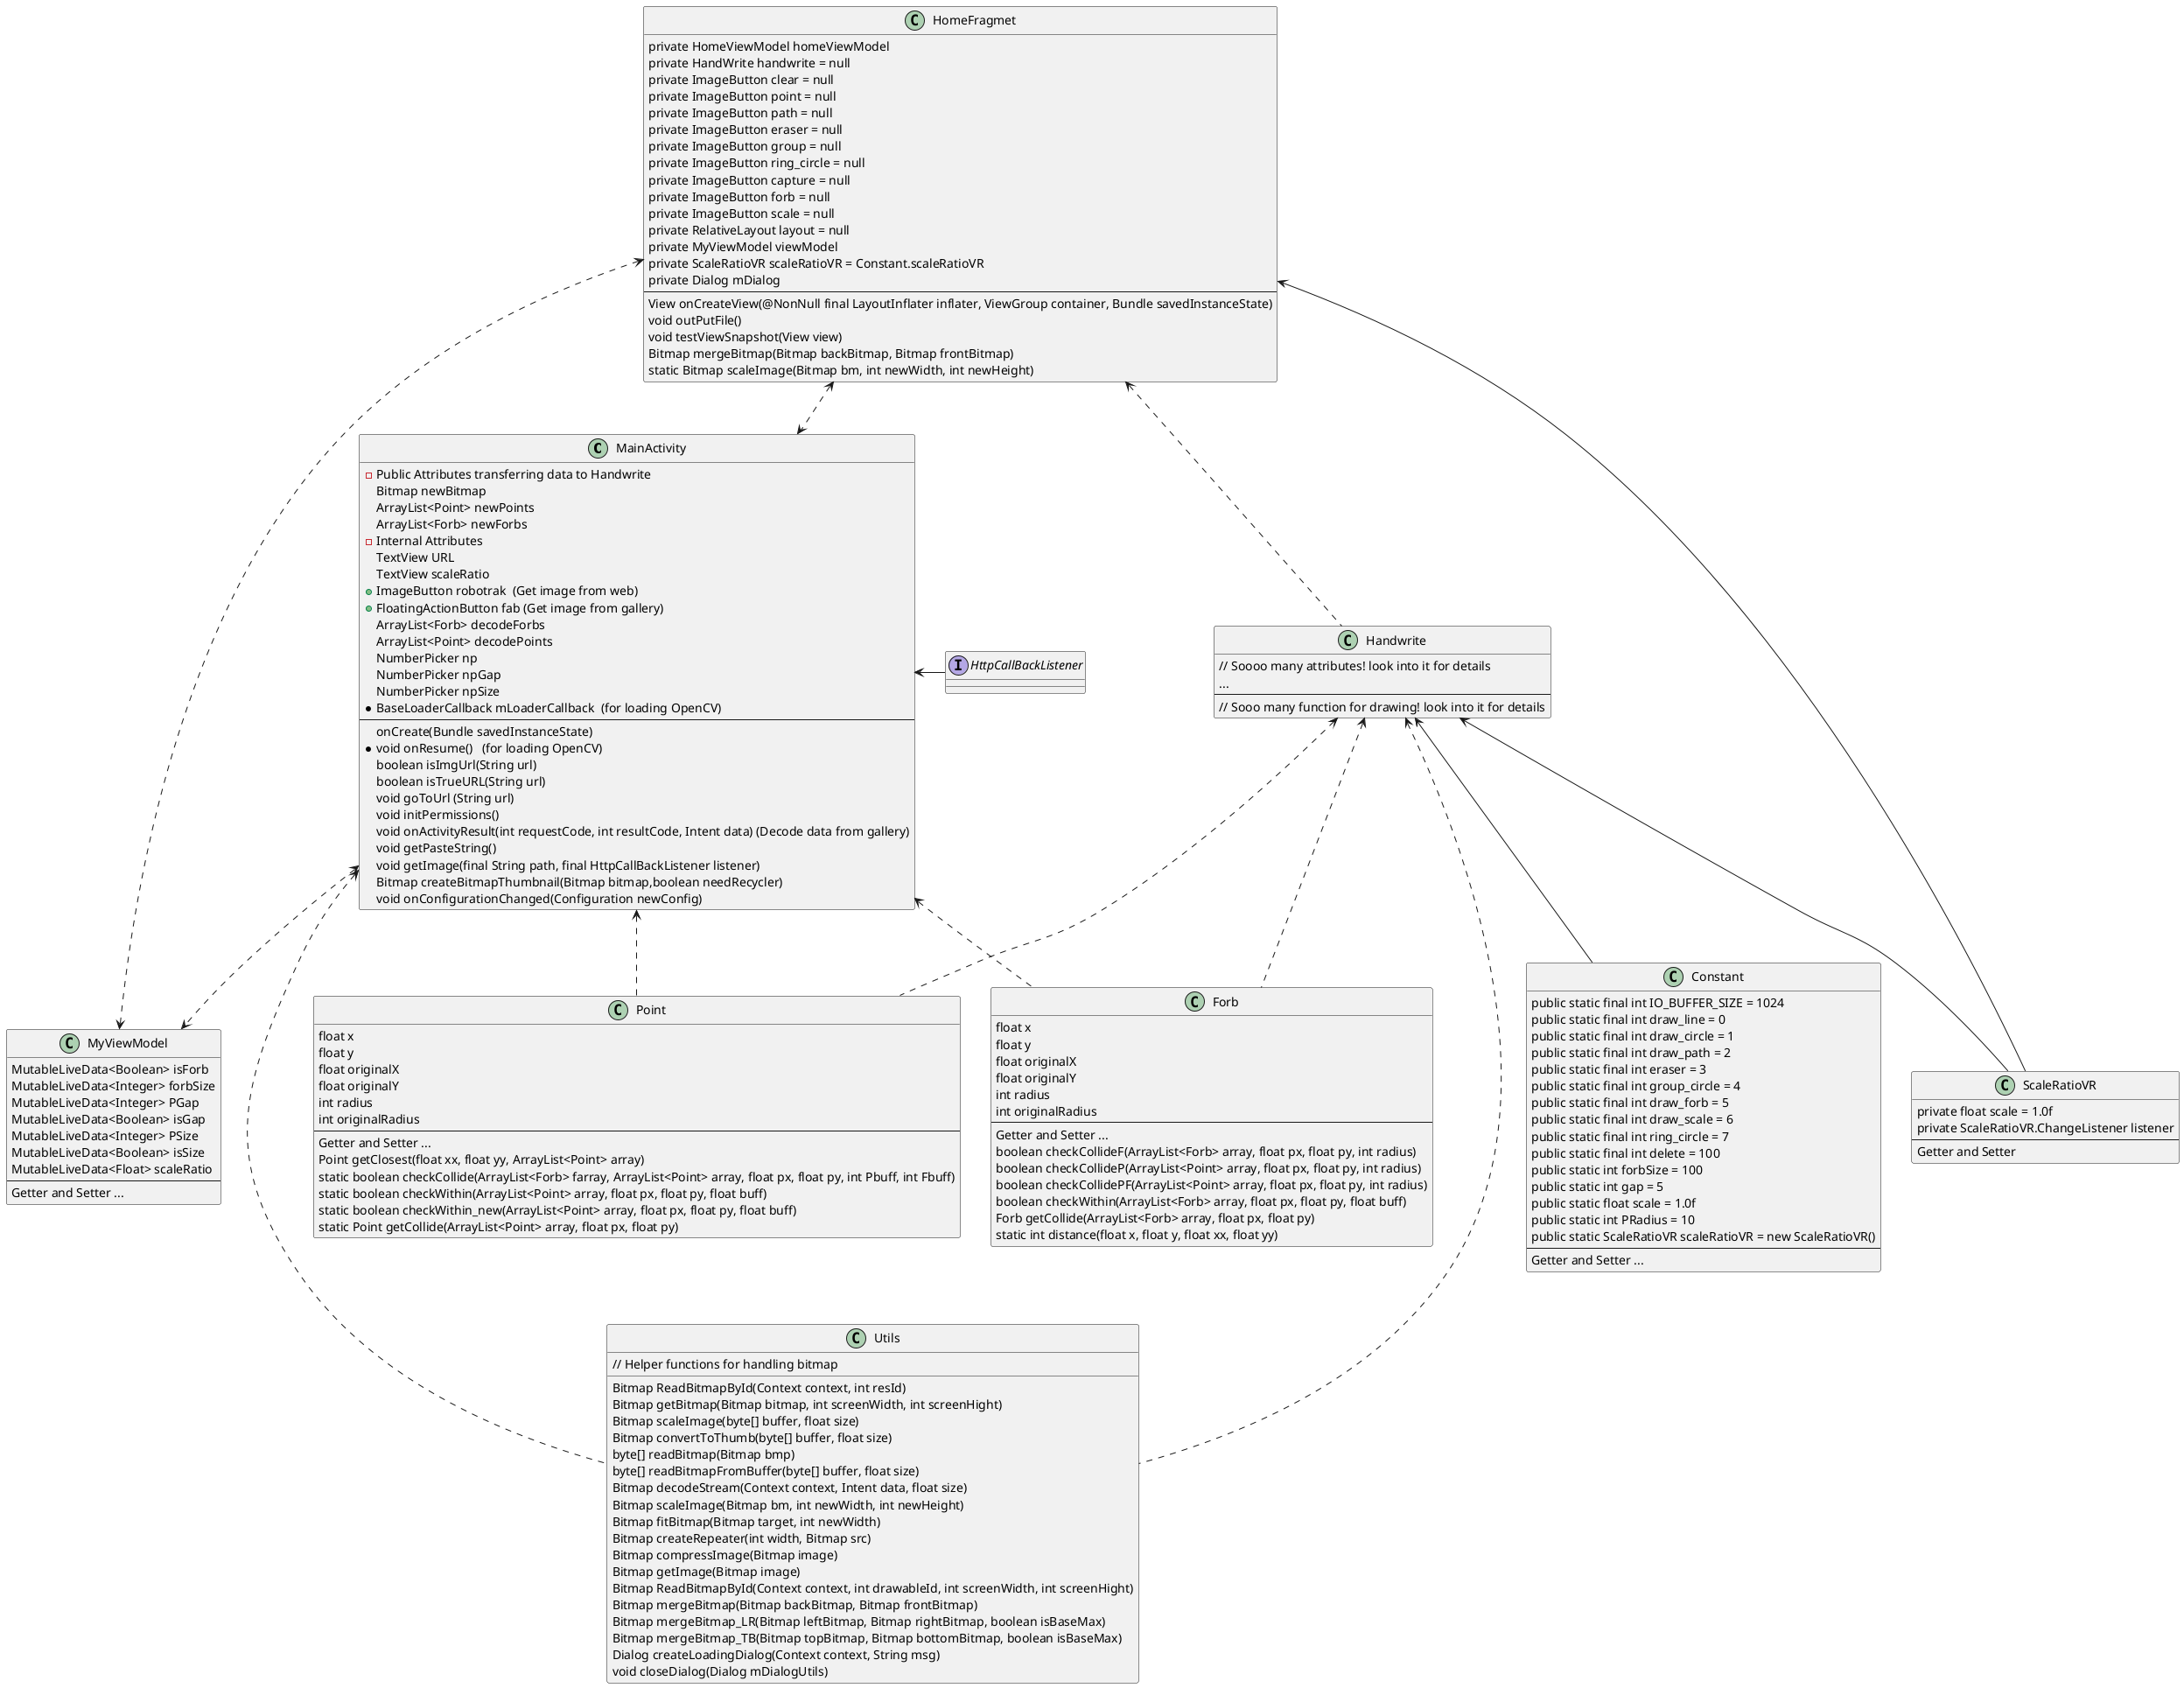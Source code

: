 @startuml
'https://plantuml.com/class-diagram

class MainActivity{
- Public Attributes transferring data to Handwrite
Bitmap newBitmap
ArrayList<Point> newPoints
ArrayList<Forb> newForbs
- Internal Attributes
TextView URL
TextView scaleRatio
+ ImageButton robotrak  (Get image from web)
+ FloatingActionButton fab (Get image from gallery)
ArrayList<Forb> decodeForbs
ArrayList<Point> decodePoints
NumberPicker np
NumberPicker npGap
NumberPicker npSize
*BaseLoaderCallback mLoaderCallback  (for loading OpenCV)
--
onCreate(Bundle savedInstanceState)
*void onResume()   (for loading OpenCV)
boolean isImgUrl(String url)
boolean isTrueURL(String url)
void goToUrl (String url)
void initPermissions()
void onActivityResult(int requestCode, int resultCode, Intent data) (Decode data from gallery)
void getPasteString()
void getImage(final String path, final HttpCallBackListener listener)
Bitmap createBitmapThumbnail(Bitmap bitmap,boolean needRecycler)
void onConfigurationChanged(Configuration newConfig)
}

class Forb{
float x
float y
float originalX
float originalY
int radius
int originalRadius
--
Getter and Setter ...
boolean checkCollideF(ArrayList<Forb> array, float px, float py, int radius)
boolean checkCollideP(ArrayList<Point> array, float px, float py, int radius)
boolean checkCollidePF(ArrayList<Point> array, float px, float py, int radius)
boolean checkWithin(ArrayList<Forb> array, float px, float py, float buff)
Forb getCollide(ArrayList<Forb> array, float px, float py)
static int distance(float x, float y, float xx, float yy)
}

class Point{
float x
float y
float originalX
float originalY
int radius
int originalRadius
--
Getter and Setter ...
Point getClosest(float xx, float yy, ArrayList<Point> array)
static boolean checkCollide(ArrayList<Forb> farray, ArrayList<Point> array, float px, float py, int Pbuff, int Fbuff)
static boolean checkWithin(ArrayList<Point> array, float px, float py, float buff)
static boolean checkWithin_new(ArrayList<Point> array, float px, float py, float buff)
static Point getCollide(ArrayList<Point> array, float px, float py)
}

class HomeFragmet{
private HomeViewModel homeViewModel
private HandWrite handwrite = null
private ImageButton clear = null
private ImageButton point = null
private ImageButton path = null
private ImageButton eraser = null
private ImageButton group = null
private ImageButton ring_circle = null
private ImageButton capture = null
private ImageButton forb = null
private ImageButton scale = null
private RelativeLayout layout = null
private MyViewModel viewModel
private ScaleRatioVR scaleRatioVR = Constant.scaleRatioVR
private Dialog mDialog
--
View onCreateView(@NonNull final LayoutInflater inflater, ViewGroup container, Bundle savedInstanceState)
void outPutFile()
void testViewSnapshot(View view)
Bitmap mergeBitmap(Bitmap backBitmap, Bitmap frontBitmap)
static Bitmap scaleImage(Bitmap bm, int newWidth, int newHeight)
}

class Handwrite{
// Soooo many attributes! look into it for details
...
--
// Sooo many function for drawing! look into it for details
}

class Constant{
public static final int IO_BUFFER_SIZE = 1024
public static final int draw_line = 0
public static final int draw_circle = 1
public static final int draw_path = 2
public static final int eraser = 3
public static final int group_circle = 4
public static final int draw_forb = 5
public static final int draw_scale = 6
public static final int ring_circle = 7
public static final int delete = 100
public static int forbSize = 100
public static int gap = 5
public static float scale = 1.0f
public static int PRadius = 10
public static ScaleRatioVR scaleRatioVR = new ScaleRatioVR()
--
Getter and Setter ...
}

class ScaleRatioVR{
private float scale = 1.0f
private ScaleRatioVR.ChangeListener listener
--
Getter and Setter
}


class MyViewModel{
    MutableLiveData<Boolean> isForb
    MutableLiveData<Integer> forbSize
    MutableLiveData<Integer> PGap
    MutableLiveData<Boolean> isGap
    MutableLiveData<Integer> PSize
    MutableLiveData<Boolean> isSize
    MutableLiveData<Float> scaleRatio
    --
    Getter and Setter ...
}

class Utils{
// Helper functions for handling bitmap
Bitmap ReadBitmapById(Context context, int resId)
Bitmap getBitmap(Bitmap bitmap, int screenWidth, int screenHight)
Bitmap scaleImage(byte[] buffer, float size)
Bitmap convertToThumb(byte[] buffer, float size)
byte[] readBitmap(Bitmap bmp)
byte[] readBitmapFromBuffer(byte[] buffer, float size)
Bitmap decodeStream(Context context, Intent data, float size)
Bitmap scaleImage(Bitmap bm, int newWidth, int newHeight)
Bitmap fitBitmap(Bitmap target, int newWidth)
Bitmap createRepeater(int width, Bitmap src)
Bitmap compressImage(Bitmap image)
Bitmap getImage(Bitmap image)
Bitmap ReadBitmapById(Context context, int drawableId, int screenWidth, int screenHight)
Bitmap mergeBitmap(Bitmap backBitmap, Bitmap frontBitmap)
Bitmap mergeBitmap_LR(Bitmap leftBitmap, Bitmap rightBitmap, boolean isBaseMax)
Bitmap mergeBitmap_TB(Bitmap topBitmap, Bitmap bottomBitmap, boolean isBaseMax)
Dialog createLoadingDialog(Context context, String msg)
void closeDialog(Dialog mDialogUtils)
}



interface HttpCallBackListener
MainActivity <- HttpCallBackListener
MainActivity <..> MyViewModel
HomeFragmet <..> MyViewModel
MainActivity <... Utils
Handwrite <... Utils
MainActivity <.. Point
Handwrite <.. Point
Handwrite <.. Forb
MainActivity <.. Forb
HomeFragmet <..> MainActivity
HomeFragmet <.. Handwrite
Handwrite <-- Constant
Handwrite <-- ScaleRatioVR
HomeFragmet <-- ScaleRatioVR


@enduml